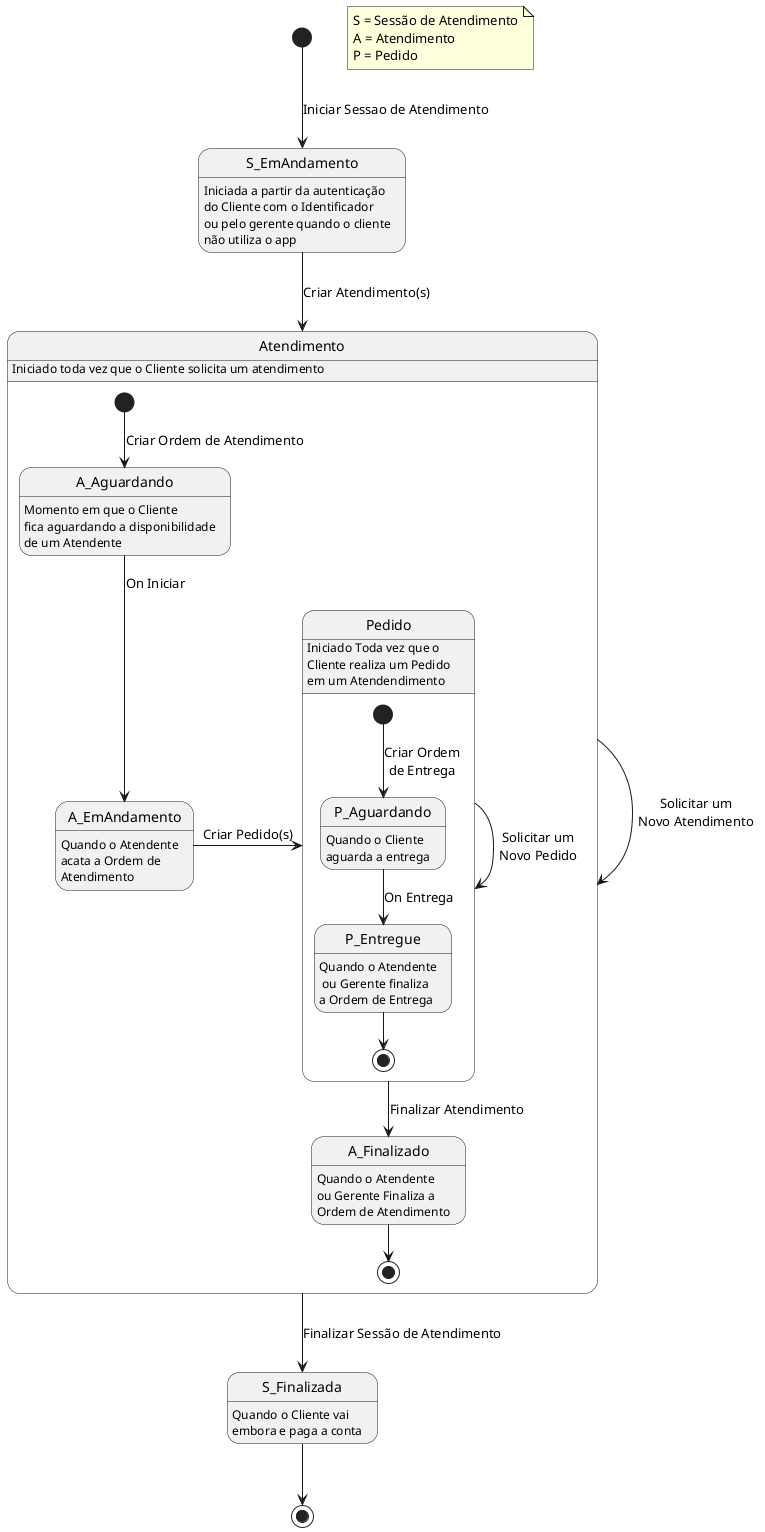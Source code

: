 @startuml StateSessaoAtendimento
[*] --> S_EmAndamento : Iniciar Sessao de Atendimento
note "S = Sessão de Atendimento\nA = Atendimento\nP = Pedido" as N1
S_EmAndamento : Iniciada a partir da autenticação\ndo Cliente com o Identificador\nou pelo gerente quando o cliente\nnão utiliza o app
S_EmAndamento --> Atendimento : Criar Atendimento(s)
state Atendimento {
    [*] --> A_Aguardando : Criar Ordem de Atendimento
    A_Aguardando : Momento em que o Cliente\nfica aguardando a disponibilidade\nde um Atendente
    A_Aguardando --> A_EmAndamento : On Iniciar
    A_EmAndamento : Quando o Atendente\nacata a Ordem de\nAtendimento
    A_EmAndamento -> Pedido : Criar Pedido(s)
    state Pedido {
        [*] --> P_Aguardando : Criar Ordem\nde Entrega
        P_Aguardando : Quando o Cliente\naguarda a entrega
        P_Aguardando --> P_Entregue : On Entrega
        P_Entregue : Quando o Atendente\n ou Gerente finaliza\na Ordem de Entrega
        P_Entregue --> [*] 
    }
    Pedido : Iniciado Toda vez que o\nCliente realiza um Pedido\nem um Atendendimento
    Pedido --> Pedido : Solicitar um\nNovo Pedido
    Pedido --> A_Finalizado : Finalizar Atendimento
    A_Finalizado : Quando o Atendente\nou Gerente Finaliza a\nOrdem de Atendimento
    A_Finalizado --> [*]
}
Atendimento : Iniciado toda vez que o Cliente solicita um atendimento
Atendimento --> Atendimento : Solicitar um\nNovo Atendimento
Atendimento --> S_Finalizada : Finalizar Sessão de Atendimento
S_Finalizada --> [*]
S_Finalizada : Quando o Cliente vai \nembora e paga a conta
@enduml
